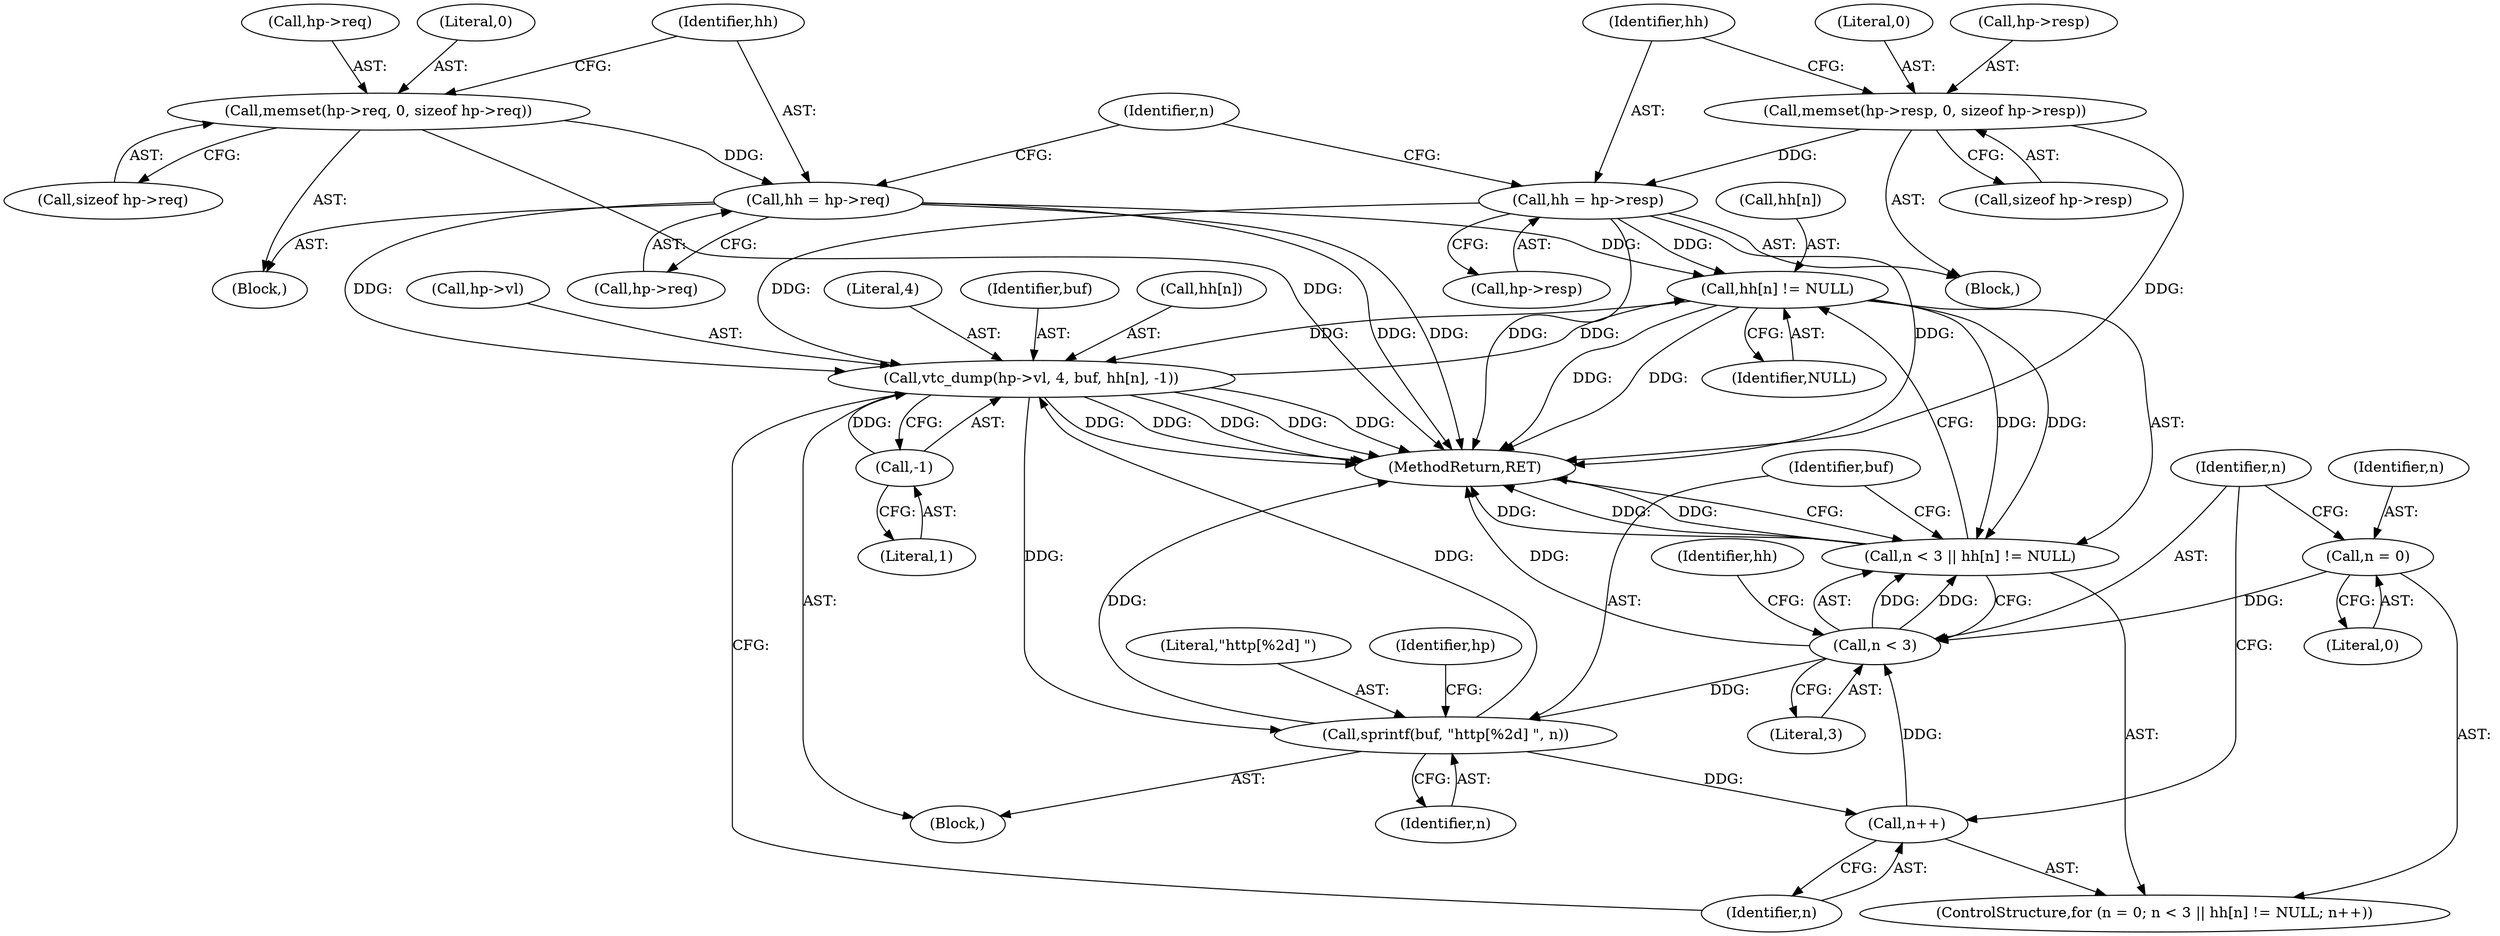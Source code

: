 digraph "0_Varnish-Cache_85e8468bec9416bd7e16b0d80cb820ecd2b330c3_2@pointer" {
"1000330" [label="(Call,hh[n] != NULL)"];
"1000129" [label="(Call,hh = hp->req)"];
"1000120" [label="(Call,memset(hp->req, 0, sizeof hp->req))"];
"1000342" [label="(Call,vtc_dump(hp->vl, 4, buf, hh[n], -1))"];
"1000338" [label="(Call,sprintf(buf, \"http[%2d] \", n))"];
"1000327" [label="(Call,n < 3)"];
"1000335" [label="(Call,n++)"];
"1000323" [label="(Call,n = 0)"];
"1000330" [label="(Call,hh[n] != NULL)"];
"1000145" [label="(Call,hh = hp->resp)"];
"1000136" [label="(Call,memset(hp->resp, 0, sizeof hp->resp))"];
"1000351" [label="(Call,-1)"];
"1000326" [label="(Call,n < 3 || hh[n] != NULL)"];
"1000146" [label="(Identifier,hh)"];
"1000331" [label="(Call,hh[n])"];
"1000346" [label="(Literal,4)"];
"1000352" [label="(Literal,1)"];
"1000323" [label="(Call,n = 0)"];
"1000338" [label="(Call,sprintf(buf, \"http[%2d] \", n))"];
"1000347" [label="(Identifier,buf)"];
"1000335" [label="(Call,n++)"];
"1000329" [label="(Literal,3)"];
"1000136" [label="(Call,memset(hp->resp, 0, sizeof hp->resp))"];
"1000336" [label="(Identifier,n)"];
"1000324" [label="(Identifier,n)"];
"1000145" [label="(Call,hh = hp->resp)"];
"1000137" [label="(Call,hp->resp)"];
"1000135" [label="(Block,)"];
"1000340" [label="(Literal,\"http[%2d] \")"];
"1000121" [label="(Call,hp->req)"];
"1000328" [label="(Identifier,n)"];
"1000325" [label="(Literal,0)"];
"1000342" [label="(Call,vtc_dump(hp->vl, 4, buf, hh[n], -1))"];
"1000119" [label="(Block,)"];
"1000337" [label="(Block,)"];
"1000322" [label="(ControlStructure,for (n = 0; n < 3 || hh[n] != NULL; n++))"];
"1000332" [label="(Identifier,hh)"];
"1000348" [label="(Call,hh[n])"];
"1000141" [label="(Call,sizeof hp->resp)"];
"1000120" [label="(Call,memset(hp->req, 0, sizeof hp->req))"];
"1000343" [label="(Call,hp->vl)"];
"1000351" [label="(Call,-1)"];
"1000131" [label="(Call,hp->req)"];
"1000326" [label="(Call,n < 3 || hh[n] != NULL)"];
"1000344" [label="(Identifier,hp)"];
"1000339" [label="(Identifier,buf)"];
"1000129" [label="(Call,hh = hp->req)"];
"1000334" [label="(Identifier,NULL)"];
"1000130" [label="(Identifier,hh)"];
"1000341" [label="(Identifier,n)"];
"1000147" [label="(Call,hp->resp)"];
"1000151" [label="(Identifier,n)"];
"1000330" [label="(Call,hh[n] != NULL)"];
"1000327" [label="(Call,n < 3)"];
"1000140" [label="(Literal,0)"];
"1000353" [label="(MethodReturn,RET)"];
"1000125" [label="(Call,sizeof hp->req)"];
"1000124" [label="(Literal,0)"];
"1000330" -> "1000326"  [label="AST: "];
"1000330" -> "1000334"  [label="CFG: "];
"1000331" -> "1000330"  [label="AST: "];
"1000334" -> "1000330"  [label="AST: "];
"1000326" -> "1000330"  [label="CFG: "];
"1000330" -> "1000353"  [label="DDG: "];
"1000330" -> "1000353"  [label="DDG: "];
"1000330" -> "1000326"  [label="DDG: "];
"1000330" -> "1000326"  [label="DDG: "];
"1000129" -> "1000330"  [label="DDG: "];
"1000342" -> "1000330"  [label="DDG: "];
"1000145" -> "1000330"  [label="DDG: "];
"1000330" -> "1000342"  [label="DDG: "];
"1000129" -> "1000119"  [label="AST: "];
"1000129" -> "1000131"  [label="CFG: "];
"1000130" -> "1000129"  [label="AST: "];
"1000131" -> "1000129"  [label="AST: "];
"1000151" -> "1000129"  [label="CFG: "];
"1000129" -> "1000353"  [label="DDG: "];
"1000129" -> "1000353"  [label="DDG: "];
"1000120" -> "1000129"  [label="DDG: "];
"1000129" -> "1000342"  [label="DDG: "];
"1000120" -> "1000119"  [label="AST: "];
"1000120" -> "1000125"  [label="CFG: "];
"1000121" -> "1000120"  [label="AST: "];
"1000124" -> "1000120"  [label="AST: "];
"1000125" -> "1000120"  [label="AST: "];
"1000130" -> "1000120"  [label="CFG: "];
"1000120" -> "1000353"  [label="DDG: "];
"1000342" -> "1000337"  [label="AST: "];
"1000342" -> "1000351"  [label="CFG: "];
"1000343" -> "1000342"  [label="AST: "];
"1000346" -> "1000342"  [label="AST: "];
"1000347" -> "1000342"  [label="AST: "];
"1000348" -> "1000342"  [label="AST: "];
"1000351" -> "1000342"  [label="AST: "];
"1000336" -> "1000342"  [label="CFG: "];
"1000342" -> "1000353"  [label="DDG: "];
"1000342" -> "1000353"  [label="DDG: "];
"1000342" -> "1000353"  [label="DDG: "];
"1000342" -> "1000353"  [label="DDG: "];
"1000342" -> "1000353"  [label="DDG: "];
"1000342" -> "1000338"  [label="DDG: "];
"1000338" -> "1000342"  [label="DDG: "];
"1000145" -> "1000342"  [label="DDG: "];
"1000351" -> "1000342"  [label="DDG: "];
"1000338" -> "1000337"  [label="AST: "];
"1000338" -> "1000341"  [label="CFG: "];
"1000339" -> "1000338"  [label="AST: "];
"1000340" -> "1000338"  [label="AST: "];
"1000341" -> "1000338"  [label="AST: "];
"1000344" -> "1000338"  [label="CFG: "];
"1000338" -> "1000353"  [label="DDG: "];
"1000338" -> "1000335"  [label="DDG: "];
"1000327" -> "1000338"  [label="DDG: "];
"1000327" -> "1000326"  [label="AST: "];
"1000327" -> "1000329"  [label="CFG: "];
"1000328" -> "1000327"  [label="AST: "];
"1000329" -> "1000327"  [label="AST: "];
"1000332" -> "1000327"  [label="CFG: "];
"1000326" -> "1000327"  [label="CFG: "];
"1000327" -> "1000353"  [label="DDG: "];
"1000327" -> "1000326"  [label="DDG: "];
"1000327" -> "1000326"  [label="DDG: "];
"1000335" -> "1000327"  [label="DDG: "];
"1000323" -> "1000327"  [label="DDG: "];
"1000335" -> "1000322"  [label="AST: "];
"1000335" -> "1000336"  [label="CFG: "];
"1000336" -> "1000335"  [label="AST: "];
"1000328" -> "1000335"  [label="CFG: "];
"1000323" -> "1000322"  [label="AST: "];
"1000323" -> "1000325"  [label="CFG: "];
"1000324" -> "1000323"  [label="AST: "];
"1000325" -> "1000323"  [label="AST: "];
"1000328" -> "1000323"  [label="CFG: "];
"1000145" -> "1000135"  [label="AST: "];
"1000145" -> "1000147"  [label="CFG: "];
"1000146" -> "1000145"  [label="AST: "];
"1000147" -> "1000145"  [label="AST: "];
"1000151" -> "1000145"  [label="CFG: "];
"1000145" -> "1000353"  [label="DDG: "];
"1000145" -> "1000353"  [label="DDG: "];
"1000136" -> "1000145"  [label="DDG: "];
"1000136" -> "1000135"  [label="AST: "];
"1000136" -> "1000141"  [label="CFG: "];
"1000137" -> "1000136"  [label="AST: "];
"1000140" -> "1000136"  [label="AST: "];
"1000141" -> "1000136"  [label="AST: "];
"1000146" -> "1000136"  [label="CFG: "];
"1000136" -> "1000353"  [label="DDG: "];
"1000351" -> "1000352"  [label="CFG: "];
"1000352" -> "1000351"  [label="AST: "];
"1000326" -> "1000322"  [label="AST: "];
"1000339" -> "1000326"  [label="CFG: "];
"1000353" -> "1000326"  [label="CFG: "];
"1000326" -> "1000353"  [label="DDG: "];
"1000326" -> "1000353"  [label="DDG: "];
"1000326" -> "1000353"  [label="DDG: "];
}
